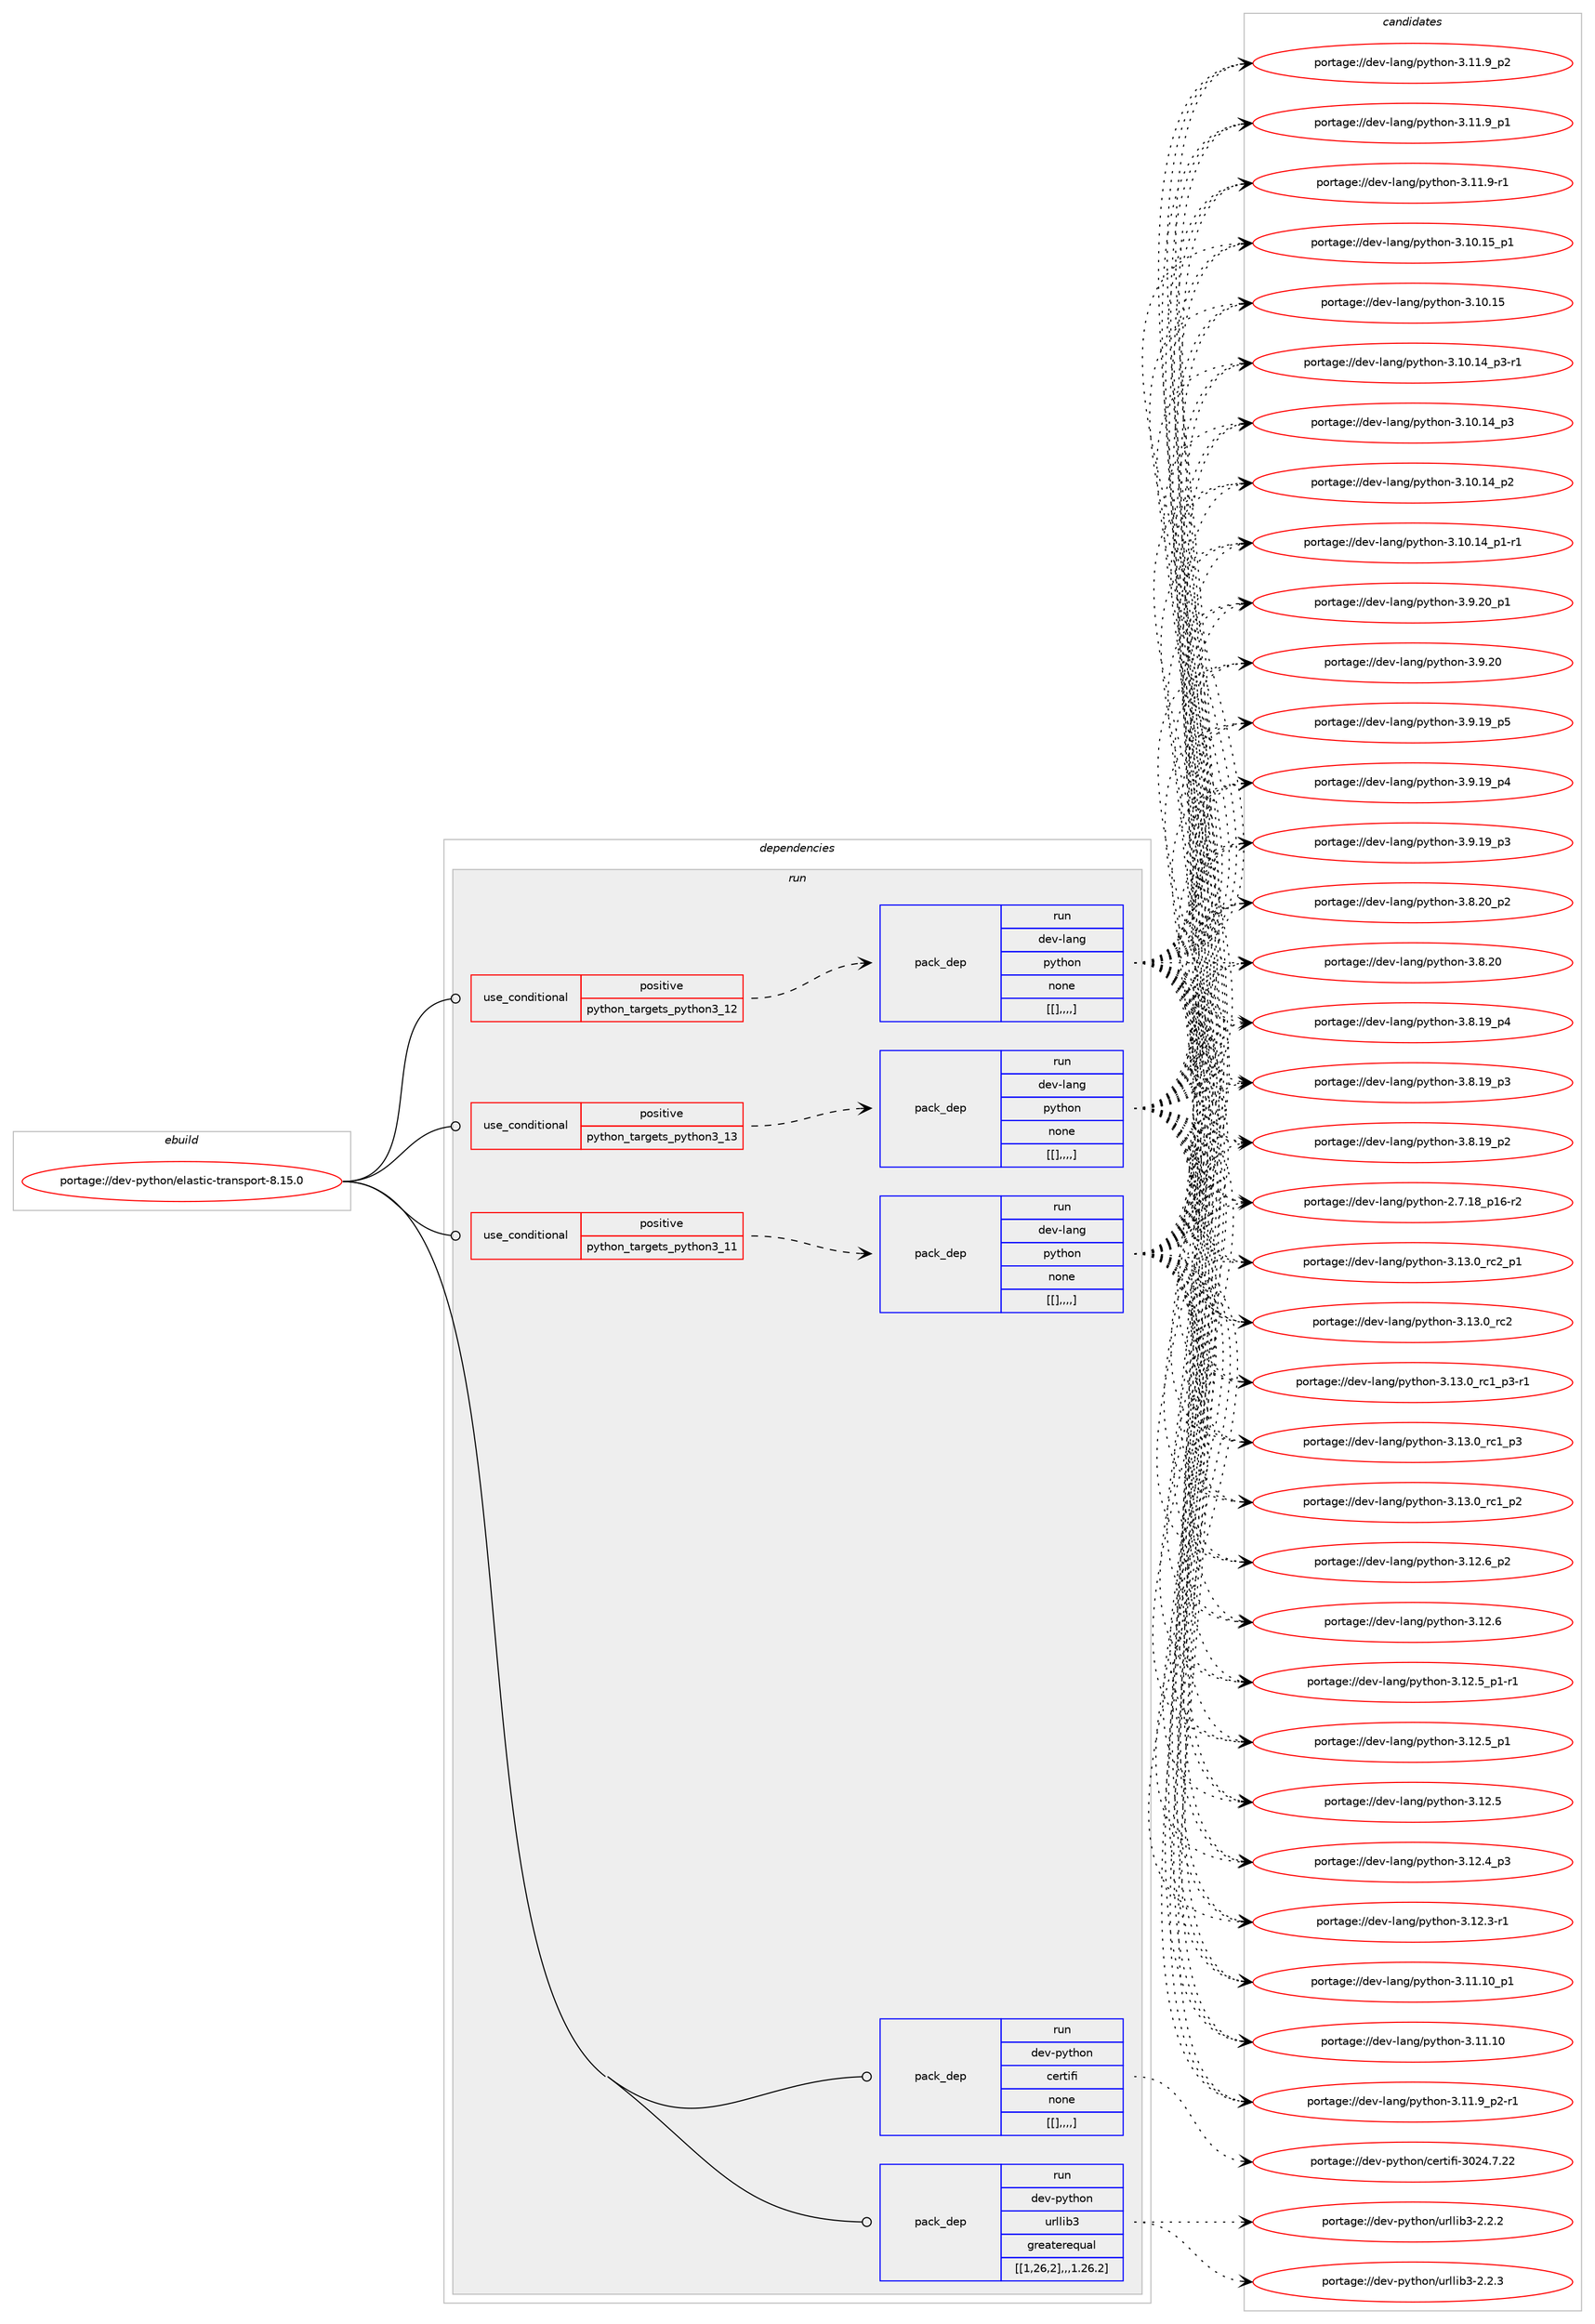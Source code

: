 digraph prolog {

# *************
# Graph options
# *************

newrank=true;
concentrate=true;
compound=true;
graph [rankdir=LR,fontname=Helvetica,fontsize=10,ranksep=1.5];#, ranksep=2.5, nodesep=0.2];
edge  [arrowhead=vee];
node  [fontname=Helvetica,fontsize=10];

# **********
# The ebuild
# **********

subgraph cluster_leftcol {
color=gray;
label=<<i>ebuild</i>>;
id [label="portage://dev-python/elastic-transport-8.15.0", color=red, width=4, href="../dev-python/elastic-transport-8.15.0.svg"];
}

# ****************
# The dependencies
# ****************

subgraph cluster_midcol {
color=gray;
label=<<i>dependencies</i>>;
subgraph cluster_compile {
fillcolor="#eeeeee";
style=filled;
label=<<i>compile</i>>;
}
subgraph cluster_compileandrun {
fillcolor="#eeeeee";
style=filled;
label=<<i>compile and run</i>>;
}
subgraph cluster_run {
fillcolor="#eeeeee";
style=filled;
label=<<i>run</i>>;
subgraph cond33681 {
dependency147502 [label=<<TABLE BORDER="0" CELLBORDER="1" CELLSPACING="0" CELLPADDING="4"><TR><TD ROWSPAN="3" CELLPADDING="10">use_conditional</TD></TR><TR><TD>positive</TD></TR><TR><TD>python_targets_python3_11</TD></TR></TABLE>>, shape=none, color=red];
subgraph pack112608 {
dependency147503 [label=<<TABLE BORDER="0" CELLBORDER="1" CELLSPACING="0" CELLPADDING="4" WIDTH="220"><TR><TD ROWSPAN="6" CELLPADDING="30">pack_dep</TD></TR><TR><TD WIDTH="110">run</TD></TR><TR><TD>dev-lang</TD></TR><TR><TD>python</TD></TR><TR><TD>none</TD></TR><TR><TD>[[],,,,]</TD></TR></TABLE>>, shape=none, color=blue];
}
dependency147502:e -> dependency147503:w [weight=20,style="dashed",arrowhead="vee"];
}
id:e -> dependency147502:w [weight=20,style="solid",arrowhead="odot"];
subgraph cond33682 {
dependency147504 [label=<<TABLE BORDER="0" CELLBORDER="1" CELLSPACING="0" CELLPADDING="4"><TR><TD ROWSPAN="3" CELLPADDING="10">use_conditional</TD></TR><TR><TD>positive</TD></TR><TR><TD>python_targets_python3_12</TD></TR></TABLE>>, shape=none, color=red];
subgraph pack112609 {
dependency147505 [label=<<TABLE BORDER="0" CELLBORDER="1" CELLSPACING="0" CELLPADDING="4" WIDTH="220"><TR><TD ROWSPAN="6" CELLPADDING="30">pack_dep</TD></TR><TR><TD WIDTH="110">run</TD></TR><TR><TD>dev-lang</TD></TR><TR><TD>python</TD></TR><TR><TD>none</TD></TR><TR><TD>[[],,,,]</TD></TR></TABLE>>, shape=none, color=blue];
}
dependency147504:e -> dependency147505:w [weight=20,style="dashed",arrowhead="vee"];
}
id:e -> dependency147504:w [weight=20,style="solid",arrowhead="odot"];
subgraph cond33683 {
dependency147506 [label=<<TABLE BORDER="0" CELLBORDER="1" CELLSPACING="0" CELLPADDING="4"><TR><TD ROWSPAN="3" CELLPADDING="10">use_conditional</TD></TR><TR><TD>positive</TD></TR><TR><TD>python_targets_python3_13</TD></TR></TABLE>>, shape=none, color=red];
subgraph pack112610 {
dependency147507 [label=<<TABLE BORDER="0" CELLBORDER="1" CELLSPACING="0" CELLPADDING="4" WIDTH="220"><TR><TD ROWSPAN="6" CELLPADDING="30">pack_dep</TD></TR><TR><TD WIDTH="110">run</TD></TR><TR><TD>dev-lang</TD></TR><TR><TD>python</TD></TR><TR><TD>none</TD></TR><TR><TD>[[],,,,]</TD></TR></TABLE>>, shape=none, color=blue];
}
dependency147506:e -> dependency147507:w [weight=20,style="dashed",arrowhead="vee"];
}
id:e -> dependency147506:w [weight=20,style="solid",arrowhead="odot"];
subgraph pack112611 {
dependency147508 [label=<<TABLE BORDER="0" CELLBORDER="1" CELLSPACING="0" CELLPADDING="4" WIDTH="220"><TR><TD ROWSPAN="6" CELLPADDING="30">pack_dep</TD></TR><TR><TD WIDTH="110">run</TD></TR><TR><TD>dev-python</TD></TR><TR><TD>certifi</TD></TR><TR><TD>none</TD></TR><TR><TD>[[],,,,]</TD></TR></TABLE>>, shape=none, color=blue];
}
id:e -> dependency147508:w [weight=20,style="solid",arrowhead="odot"];
subgraph pack112612 {
dependency147509 [label=<<TABLE BORDER="0" CELLBORDER="1" CELLSPACING="0" CELLPADDING="4" WIDTH="220"><TR><TD ROWSPAN="6" CELLPADDING="30">pack_dep</TD></TR><TR><TD WIDTH="110">run</TD></TR><TR><TD>dev-python</TD></TR><TR><TD>urllib3</TD></TR><TR><TD>greaterequal</TD></TR><TR><TD>[[1,26,2],,,1.26.2]</TD></TR></TABLE>>, shape=none, color=blue];
}
id:e -> dependency147509:w [weight=20,style="solid",arrowhead="odot"];
}
}

# **************
# The candidates
# **************

subgraph cluster_choices {
rank=same;
color=gray;
label=<<i>candidates</i>>;

subgraph choice112608 {
color=black;
nodesep=1;
choice100101118451089711010347112121116104111110455146495146489511499509511249 [label="portage://dev-lang/python-3.13.0_rc2_p1", color=red, width=4,href="../dev-lang/python-3.13.0_rc2_p1.svg"];
choice10010111845108971101034711212111610411111045514649514648951149950 [label="portage://dev-lang/python-3.13.0_rc2", color=red, width=4,href="../dev-lang/python-3.13.0_rc2.svg"];
choice1001011184510897110103471121211161041111104551464951464895114994995112514511449 [label="portage://dev-lang/python-3.13.0_rc1_p3-r1", color=red, width=4,href="../dev-lang/python-3.13.0_rc1_p3-r1.svg"];
choice100101118451089711010347112121116104111110455146495146489511499499511251 [label="portage://dev-lang/python-3.13.0_rc1_p3", color=red, width=4,href="../dev-lang/python-3.13.0_rc1_p3.svg"];
choice100101118451089711010347112121116104111110455146495146489511499499511250 [label="portage://dev-lang/python-3.13.0_rc1_p2", color=red, width=4,href="../dev-lang/python-3.13.0_rc1_p2.svg"];
choice100101118451089711010347112121116104111110455146495046549511250 [label="portage://dev-lang/python-3.12.6_p2", color=red, width=4,href="../dev-lang/python-3.12.6_p2.svg"];
choice10010111845108971101034711212111610411111045514649504654 [label="portage://dev-lang/python-3.12.6", color=red, width=4,href="../dev-lang/python-3.12.6.svg"];
choice1001011184510897110103471121211161041111104551464950465395112494511449 [label="portage://dev-lang/python-3.12.5_p1-r1", color=red, width=4,href="../dev-lang/python-3.12.5_p1-r1.svg"];
choice100101118451089711010347112121116104111110455146495046539511249 [label="portage://dev-lang/python-3.12.5_p1", color=red, width=4,href="../dev-lang/python-3.12.5_p1.svg"];
choice10010111845108971101034711212111610411111045514649504653 [label="portage://dev-lang/python-3.12.5", color=red, width=4,href="../dev-lang/python-3.12.5.svg"];
choice100101118451089711010347112121116104111110455146495046529511251 [label="portage://dev-lang/python-3.12.4_p3", color=red, width=4,href="../dev-lang/python-3.12.4_p3.svg"];
choice100101118451089711010347112121116104111110455146495046514511449 [label="portage://dev-lang/python-3.12.3-r1", color=red, width=4,href="../dev-lang/python-3.12.3-r1.svg"];
choice10010111845108971101034711212111610411111045514649494649489511249 [label="portage://dev-lang/python-3.11.10_p1", color=red, width=4,href="../dev-lang/python-3.11.10_p1.svg"];
choice1001011184510897110103471121211161041111104551464949464948 [label="portage://dev-lang/python-3.11.10", color=red, width=4,href="../dev-lang/python-3.11.10.svg"];
choice1001011184510897110103471121211161041111104551464949465795112504511449 [label="portage://dev-lang/python-3.11.9_p2-r1", color=red, width=4,href="../dev-lang/python-3.11.9_p2-r1.svg"];
choice100101118451089711010347112121116104111110455146494946579511250 [label="portage://dev-lang/python-3.11.9_p2", color=red, width=4,href="../dev-lang/python-3.11.9_p2.svg"];
choice100101118451089711010347112121116104111110455146494946579511249 [label="portage://dev-lang/python-3.11.9_p1", color=red, width=4,href="../dev-lang/python-3.11.9_p1.svg"];
choice100101118451089711010347112121116104111110455146494946574511449 [label="portage://dev-lang/python-3.11.9-r1", color=red, width=4,href="../dev-lang/python-3.11.9-r1.svg"];
choice10010111845108971101034711212111610411111045514649484649539511249 [label="portage://dev-lang/python-3.10.15_p1", color=red, width=4,href="../dev-lang/python-3.10.15_p1.svg"];
choice1001011184510897110103471121211161041111104551464948464953 [label="portage://dev-lang/python-3.10.15", color=red, width=4,href="../dev-lang/python-3.10.15.svg"];
choice100101118451089711010347112121116104111110455146494846495295112514511449 [label="portage://dev-lang/python-3.10.14_p3-r1", color=red, width=4,href="../dev-lang/python-3.10.14_p3-r1.svg"];
choice10010111845108971101034711212111610411111045514649484649529511251 [label="portage://dev-lang/python-3.10.14_p3", color=red, width=4,href="../dev-lang/python-3.10.14_p3.svg"];
choice10010111845108971101034711212111610411111045514649484649529511250 [label="portage://dev-lang/python-3.10.14_p2", color=red, width=4,href="../dev-lang/python-3.10.14_p2.svg"];
choice100101118451089711010347112121116104111110455146494846495295112494511449 [label="portage://dev-lang/python-3.10.14_p1-r1", color=red, width=4,href="../dev-lang/python-3.10.14_p1-r1.svg"];
choice100101118451089711010347112121116104111110455146574650489511249 [label="portage://dev-lang/python-3.9.20_p1", color=red, width=4,href="../dev-lang/python-3.9.20_p1.svg"];
choice10010111845108971101034711212111610411111045514657465048 [label="portage://dev-lang/python-3.9.20", color=red, width=4,href="../dev-lang/python-3.9.20.svg"];
choice100101118451089711010347112121116104111110455146574649579511253 [label="portage://dev-lang/python-3.9.19_p5", color=red, width=4,href="../dev-lang/python-3.9.19_p5.svg"];
choice100101118451089711010347112121116104111110455146574649579511252 [label="portage://dev-lang/python-3.9.19_p4", color=red, width=4,href="../dev-lang/python-3.9.19_p4.svg"];
choice100101118451089711010347112121116104111110455146574649579511251 [label="portage://dev-lang/python-3.9.19_p3", color=red, width=4,href="../dev-lang/python-3.9.19_p3.svg"];
choice100101118451089711010347112121116104111110455146564650489511250 [label="portage://dev-lang/python-3.8.20_p2", color=red, width=4,href="../dev-lang/python-3.8.20_p2.svg"];
choice10010111845108971101034711212111610411111045514656465048 [label="portage://dev-lang/python-3.8.20", color=red, width=4,href="../dev-lang/python-3.8.20.svg"];
choice100101118451089711010347112121116104111110455146564649579511252 [label="portage://dev-lang/python-3.8.19_p4", color=red, width=4,href="../dev-lang/python-3.8.19_p4.svg"];
choice100101118451089711010347112121116104111110455146564649579511251 [label="portage://dev-lang/python-3.8.19_p3", color=red, width=4,href="../dev-lang/python-3.8.19_p3.svg"];
choice100101118451089711010347112121116104111110455146564649579511250 [label="portage://dev-lang/python-3.8.19_p2", color=red, width=4,href="../dev-lang/python-3.8.19_p2.svg"];
choice100101118451089711010347112121116104111110455046554649569511249544511450 [label="portage://dev-lang/python-2.7.18_p16-r2", color=red, width=4,href="../dev-lang/python-2.7.18_p16-r2.svg"];
dependency147503:e -> choice100101118451089711010347112121116104111110455146495146489511499509511249:w [style=dotted,weight="100"];
dependency147503:e -> choice10010111845108971101034711212111610411111045514649514648951149950:w [style=dotted,weight="100"];
dependency147503:e -> choice1001011184510897110103471121211161041111104551464951464895114994995112514511449:w [style=dotted,weight="100"];
dependency147503:e -> choice100101118451089711010347112121116104111110455146495146489511499499511251:w [style=dotted,weight="100"];
dependency147503:e -> choice100101118451089711010347112121116104111110455146495146489511499499511250:w [style=dotted,weight="100"];
dependency147503:e -> choice100101118451089711010347112121116104111110455146495046549511250:w [style=dotted,weight="100"];
dependency147503:e -> choice10010111845108971101034711212111610411111045514649504654:w [style=dotted,weight="100"];
dependency147503:e -> choice1001011184510897110103471121211161041111104551464950465395112494511449:w [style=dotted,weight="100"];
dependency147503:e -> choice100101118451089711010347112121116104111110455146495046539511249:w [style=dotted,weight="100"];
dependency147503:e -> choice10010111845108971101034711212111610411111045514649504653:w [style=dotted,weight="100"];
dependency147503:e -> choice100101118451089711010347112121116104111110455146495046529511251:w [style=dotted,weight="100"];
dependency147503:e -> choice100101118451089711010347112121116104111110455146495046514511449:w [style=dotted,weight="100"];
dependency147503:e -> choice10010111845108971101034711212111610411111045514649494649489511249:w [style=dotted,weight="100"];
dependency147503:e -> choice1001011184510897110103471121211161041111104551464949464948:w [style=dotted,weight="100"];
dependency147503:e -> choice1001011184510897110103471121211161041111104551464949465795112504511449:w [style=dotted,weight="100"];
dependency147503:e -> choice100101118451089711010347112121116104111110455146494946579511250:w [style=dotted,weight="100"];
dependency147503:e -> choice100101118451089711010347112121116104111110455146494946579511249:w [style=dotted,weight="100"];
dependency147503:e -> choice100101118451089711010347112121116104111110455146494946574511449:w [style=dotted,weight="100"];
dependency147503:e -> choice10010111845108971101034711212111610411111045514649484649539511249:w [style=dotted,weight="100"];
dependency147503:e -> choice1001011184510897110103471121211161041111104551464948464953:w [style=dotted,weight="100"];
dependency147503:e -> choice100101118451089711010347112121116104111110455146494846495295112514511449:w [style=dotted,weight="100"];
dependency147503:e -> choice10010111845108971101034711212111610411111045514649484649529511251:w [style=dotted,weight="100"];
dependency147503:e -> choice10010111845108971101034711212111610411111045514649484649529511250:w [style=dotted,weight="100"];
dependency147503:e -> choice100101118451089711010347112121116104111110455146494846495295112494511449:w [style=dotted,weight="100"];
dependency147503:e -> choice100101118451089711010347112121116104111110455146574650489511249:w [style=dotted,weight="100"];
dependency147503:e -> choice10010111845108971101034711212111610411111045514657465048:w [style=dotted,weight="100"];
dependency147503:e -> choice100101118451089711010347112121116104111110455146574649579511253:w [style=dotted,weight="100"];
dependency147503:e -> choice100101118451089711010347112121116104111110455146574649579511252:w [style=dotted,weight="100"];
dependency147503:e -> choice100101118451089711010347112121116104111110455146574649579511251:w [style=dotted,weight="100"];
dependency147503:e -> choice100101118451089711010347112121116104111110455146564650489511250:w [style=dotted,weight="100"];
dependency147503:e -> choice10010111845108971101034711212111610411111045514656465048:w [style=dotted,weight="100"];
dependency147503:e -> choice100101118451089711010347112121116104111110455146564649579511252:w [style=dotted,weight="100"];
dependency147503:e -> choice100101118451089711010347112121116104111110455146564649579511251:w [style=dotted,weight="100"];
dependency147503:e -> choice100101118451089711010347112121116104111110455146564649579511250:w [style=dotted,weight="100"];
dependency147503:e -> choice100101118451089711010347112121116104111110455046554649569511249544511450:w [style=dotted,weight="100"];
}
subgraph choice112609 {
color=black;
nodesep=1;
choice100101118451089711010347112121116104111110455146495146489511499509511249 [label="portage://dev-lang/python-3.13.0_rc2_p1", color=red, width=4,href="../dev-lang/python-3.13.0_rc2_p1.svg"];
choice10010111845108971101034711212111610411111045514649514648951149950 [label="portage://dev-lang/python-3.13.0_rc2", color=red, width=4,href="../dev-lang/python-3.13.0_rc2.svg"];
choice1001011184510897110103471121211161041111104551464951464895114994995112514511449 [label="portage://dev-lang/python-3.13.0_rc1_p3-r1", color=red, width=4,href="../dev-lang/python-3.13.0_rc1_p3-r1.svg"];
choice100101118451089711010347112121116104111110455146495146489511499499511251 [label="portage://dev-lang/python-3.13.0_rc1_p3", color=red, width=4,href="../dev-lang/python-3.13.0_rc1_p3.svg"];
choice100101118451089711010347112121116104111110455146495146489511499499511250 [label="portage://dev-lang/python-3.13.0_rc1_p2", color=red, width=4,href="../dev-lang/python-3.13.0_rc1_p2.svg"];
choice100101118451089711010347112121116104111110455146495046549511250 [label="portage://dev-lang/python-3.12.6_p2", color=red, width=4,href="../dev-lang/python-3.12.6_p2.svg"];
choice10010111845108971101034711212111610411111045514649504654 [label="portage://dev-lang/python-3.12.6", color=red, width=4,href="../dev-lang/python-3.12.6.svg"];
choice1001011184510897110103471121211161041111104551464950465395112494511449 [label="portage://dev-lang/python-3.12.5_p1-r1", color=red, width=4,href="../dev-lang/python-3.12.5_p1-r1.svg"];
choice100101118451089711010347112121116104111110455146495046539511249 [label="portage://dev-lang/python-3.12.5_p1", color=red, width=4,href="../dev-lang/python-3.12.5_p1.svg"];
choice10010111845108971101034711212111610411111045514649504653 [label="portage://dev-lang/python-3.12.5", color=red, width=4,href="../dev-lang/python-3.12.5.svg"];
choice100101118451089711010347112121116104111110455146495046529511251 [label="portage://dev-lang/python-3.12.4_p3", color=red, width=4,href="../dev-lang/python-3.12.4_p3.svg"];
choice100101118451089711010347112121116104111110455146495046514511449 [label="portage://dev-lang/python-3.12.3-r1", color=red, width=4,href="../dev-lang/python-3.12.3-r1.svg"];
choice10010111845108971101034711212111610411111045514649494649489511249 [label="portage://dev-lang/python-3.11.10_p1", color=red, width=4,href="../dev-lang/python-3.11.10_p1.svg"];
choice1001011184510897110103471121211161041111104551464949464948 [label="portage://dev-lang/python-3.11.10", color=red, width=4,href="../dev-lang/python-3.11.10.svg"];
choice1001011184510897110103471121211161041111104551464949465795112504511449 [label="portage://dev-lang/python-3.11.9_p2-r1", color=red, width=4,href="../dev-lang/python-3.11.9_p2-r1.svg"];
choice100101118451089711010347112121116104111110455146494946579511250 [label="portage://dev-lang/python-3.11.9_p2", color=red, width=4,href="../dev-lang/python-3.11.9_p2.svg"];
choice100101118451089711010347112121116104111110455146494946579511249 [label="portage://dev-lang/python-3.11.9_p1", color=red, width=4,href="../dev-lang/python-3.11.9_p1.svg"];
choice100101118451089711010347112121116104111110455146494946574511449 [label="portage://dev-lang/python-3.11.9-r1", color=red, width=4,href="../dev-lang/python-3.11.9-r1.svg"];
choice10010111845108971101034711212111610411111045514649484649539511249 [label="portage://dev-lang/python-3.10.15_p1", color=red, width=4,href="../dev-lang/python-3.10.15_p1.svg"];
choice1001011184510897110103471121211161041111104551464948464953 [label="portage://dev-lang/python-3.10.15", color=red, width=4,href="../dev-lang/python-3.10.15.svg"];
choice100101118451089711010347112121116104111110455146494846495295112514511449 [label="portage://dev-lang/python-3.10.14_p3-r1", color=red, width=4,href="../dev-lang/python-3.10.14_p3-r1.svg"];
choice10010111845108971101034711212111610411111045514649484649529511251 [label="portage://dev-lang/python-3.10.14_p3", color=red, width=4,href="../dev-lang/python-3.10.14_p3.svg"];
choice10010111845108971101034711212111610411111045514649484649529511250 [label="portage://dev-lang/python-3.10.14_p2", color=red, width=4,href="../dev-lang/python-3.10.14_p2.svg"];
choice100101118451089711010347112121116104111110455146494846495295112494511449 [label="portage://dev-lang/python-3.10.14_p1-r1", color=red, width=4,href="../dev-lang/python-3.10.14_p1-r1.svg"];
choice100101118451089711010347112121116104111110455146574650489511249 [label="portage://dev-lang/python-3.9.20_p1", color=red, width=4,href="../dev-lang/python-3.9.20_p1.svg"];
choice10010111845108971101034711212111610411111045514657465048 [label="portage://dev-lang/python-3.9.20", color=red, width=4,href="../dev-lang/python-3.9.20.svg"];
choice100101118451089711010347112121116104111110455146574649579511253 [label="portage://dev-lang/python-3.9.19_p5", color=red, width=4,href="../dev-lang/python-3.9.19_p5.svg"];
choice100101118451089711010347112121116104111110455146574649579511252 [label="portage://dev-lang/python-3.9.19_p4", color=red, width=4,href="../dev-lang/python-3.9.19_p4.svg"];
choice100101118451089711010347112121116104111110455146574649579511251 [label="portage://dev-lang/python-3.9.19_p3", color=red, width=4,href="../dev-lang/python-3.9.19_p3.svg"];
choice100101118451089711010347112121116104111110455146564650489511250 [label="portage://dev-lang/python-3.8.20_p2", color=red, width=4,href="../dev-lang/python-3.8.20_p2.svg"];
choice10010111845108971101034711212111610411111045514656465048 [label="portage://dev-lang/python-3.8.20", color=red, width=4,href="../dev-lang/python-3.8.20.svg"];
choice100101118451089711010347112121116104111110455146564649579511252 [label="portage://dev-lang/python-3.8.19_p4", color=red, width=4,href="../dev-lang/python-3.8.19_p4.svg"];
choice100101118451089711010347112121116104111110455146564649579511251 [label="portage://dev-lang/python-3.8.19_p3", color=red, width=4,href="../dev-lang/python-3.8.19_p3.svg"];
choice100101118451089711010347112121116104111110455146564649579511250 [label="portage://dev-lang/python-3.8.19_p2", color=red, width=4,href="../dev-lang/python-3.8.19_p2.svg"];
choice100101118451089711010347112121116104111110455046554649569511249544511450 [label="portage://dev-lang/python-2.7.18_p16-r2", color=red, width=4,href="../dev-lang/python-2.7.18_p16-r2.svg"];
dependency147505:e -> choice100101118451089711010347112121116104111110455146495146489511499509511249:w [style=dotted,weight="100"];
dependency147505:e -> choice10010111845108971101034711212111610411111045514649514648951149950:w [style=dotted,weight="100"];
dependency147505:e -> choice1001011184510897110103471121211161041111104551464951464895114994995112514511449:w [style=dotted,weight="100"];
dependency147505:e -> choice100101118451089711010347112121116104111110455146495146489511499499511251:w [style=dotted,weight="100"];
dependency147505:e -> choice100101118451089711010347112121116104111110455146495146489511499499511250:w [style=dotted,weight="100"];
dependency147505:e -> choice100101118451089711010347112121116104111110455146495046549511250:w [style=dotted,weight="100"];
dependency147505:e -> choice10010111845108971101034711212111610411111045514649504654:w [style=dotted,weight="100"];
dependency147505:e -> choice1001011184510897110103471121211161041111104551464950465395112494511449:w [style=dotted,weight="100"];
dependency147505:e -> choice100101118451089711010347112121116104111110455146495046539511249:w [style=dotted,weight="100"];
dependency147505:e -> choice10010111845108971101034711212111610411111045514649504653:w [style=dotted,weight="100"];
dependency147505:e -> choice100101118451089711010347112121116104111110455146495046529511251:w [style=dotted,weight="100"];
dependency147505:e -> choice100101118451089711010347112121116104111110455146495046514511449:w [style=dotted,weight="100"];
dependency147505:e -> choice10010111845108971101034711212111610411111045514649494649489511249:w [style=dotted,weight="100"];
dependency147505:e -> choice1001011184510897110103471121211161041111104551464949464948:w [style=dotted,weight="100"];
dependency147505:e -> choice1001011184510897110103471121211161041111104551464949465795112504511449:w [style=dotted,weight="100"];
dependency147505:e -> choice100101118451089711010347112121116104111110455146494946579511250:w [style=dotted,weight="100"];
dependency147505:e -> choice100101118451089711010347112121116104111110455146494946579511249:w [style=dotted,weight="100"];
dependency147505:e -> choice100101118451089711010347112121116104111110455146494946574511449:w [style=dotted,weight="100"];
dependency147505:e -> choice10010111845108971101034711212111610411111045514649484649539511249:w [style=dotted,weight="100"];
dependency147505:e -> choice1001011184510897110103471121211161041111104551464948464953:w [style=dotted,weight="100"];
dependency147505:e -> choice100101118451089711010347112121116104111110455146494846495295112514511449:w [style=dotted,weight="100"];
dependency147505:e -> choice10010111845108971101034711212111610411111045514649484649529511251:w [style=dotted,weight="100"];
dependency147505:e -> choice10010111845108971101034711212111610411111045514649484649529511250:w [style=dotted,weight="100"];
dependency147505:e -> choice100101118451089711010347112121116104111110455146494846495295112494511449:w [style=dotted,weight="100"];
dependency147505:e -> choice100101118451089711010347112121116104111110455146574650489511249:w [style=dotted,weight="100"];
dependency147505:e -> choice10010111845108971101034711212111610411111045514657465048:w [style=dotted,weight="100"];
dependency147505:e -> choice100101118451089711010347112121116104111110455146574649579511253:w [style=dotted,weight="100"];
dependency147505:e -> choice100101118451089711010347112121116104111110455146574649579511252:w [style=dotted,weight="100"];
dependency147505:e -> choice100101118451089711010347112121116104111110455146574649579511251:w [style=dotted,weight="100"];
dependency147505:e -> choice100101118451089711010347112121116104111110455146564650489511250:w [style=dotted,weight="100"];
dependency147505:e -> choice10010111845108971101034711212111610411111045514656465048:w [style=dotted,weight="100"];
dependency147505:e -> choice100101118451089711010347112121116104111110455146564649579511252:w [style=dotted,weight="100"];
dependency147505:e -> choice100101118451089711010347112121116104111110455146564649579511251:w [style=dotted,weight="100"];
dependency147505:e -> choice100101118451089711010347112121116104111110455146564649579511250:w [style=dotted,weight="100"];
dependency147505:e -> choice100101118451089711010347112121116104111110455046554649569511249544511450:w [style=dotted,weight="100"];
}
subgraph choice112610 {
color=black;
nodesep=1;
choice100101118451089711010347112121116104111110455146495146489511499509511249 [label="portage://dev-lang/python-3.13.0_rc2_p1", color=red, width=4,href="../dev-lang/python-3.13.0_rc2_p1.svg"];
choice10010111845108971101034711212111610411111045514649514648951149950 [label="portage://dev-lang/python-3.13.0_rc2", color=red, width=4,href="../dev-lang/python-3.13.0_rc2.svg"];
choice1001011184510897110103471121211161041111104551464951464895114994995112514511449 [label="portage://dev-lang/python-3.13.0_rc1_p3-r1", color=red, width=4,href="../dev-lang/python-3.13.0_rc1_p3-r1.svg"];
choice100101118451089711010347112121116104111110455146495146489511499499511251 [label="portage://dev-lang/python-3.13.0_rc1_p3", color=red, width=4,href="../dev-lang/python-3.13.0_rc1_p3.svg"];
choice100101118451089711010347112121116104111110455146495146489511499499511250 [label="portage://dev-lang/python-3.13.0_rc1_p2", color=red, width=4,href="../dev-lang/python-3.13.0_rc1_p2.svg"];
choice100101118451089711010347112121116104111110455146495046549511250 [label="portage://dev-lang/python-3.12.6_p2", color=red, width=4,href="../dev-lang/python-3.12.6_p2.svg"];
choice10010111845108971101034711212111610411111045514649504654 [label="portage://dev-lang/python-3.12.6", color=red, width=4,href="../dev-lang/python-3.12.6.svg"];
choice1001011184510897110103471121211161041111104551464950465395112494511449 [label="portage://dev-lang/python-3.12.5_p1-r1", color=red, width=4,href="../dev-lang/python-3.12.5_p1-r1.svg"];
choice100101118451089711010347112121116104111110455146495046539511249 [label="portage://dev-lang/python-3.12.5_p1", color=red, width=4,href="../dev-lang/python-3.12.5_p1.svg"];
choice10010111845108971101034711212111610411111045514649504653 [label="portage://dev-lang/python-3.12.5", color=red, width=4,href="../dev-lang/python-3.12.5.svg"];
choice100101118451089711010347112121116104111110455146495046529511251 [label="portage://dev-lang/python-3.12.4_p3", color=red, width=4,href="../dev-lang/python-3.12.4_p3.svg"];
choice100101118451089711010347112121116104111110455146495046514511449 [label="portage://dev-lang/python-3.12.3-r1", color=red, width=4,href="../dev-lang/python-3.12.3-r1.svg"];
choice10010111845108971101034711212111610411111045514649494649489511249 [label="portage://dev-lang/python-3.11.10_p1", color=red, width=4,href="../dev-lang/python-3.11.10_p1.svg"];
choice1001011184510897110103471121211161041111104551464949464948 [label="portage://dev-lang/python-3.11.10", color=red, width=4,href="../dev-lang/python-3.11.10.svg"];
choice1001011184510897110103471121211161041111104551464949465795112504511449 [label="portage://dev-lang/python-3.11.9_p2-r1", color=red, width=4,href="../dev-lang/python-3.11.9_p2-r1.svg"];
choice100101118451089711010347112121116104111110455146494946579511250 [label="portage://dev-lang/python-3.11.9_p2", color=red, width=4,href="../dev-lang/python-3.11.9_p2.svg"];
choice100101118451089711010347112121116104111110455146494946579511249 [label="portage://dev-lang/python-3.11.9_p1", color=red, width=4,href="../dev-lang/python-3.11.9_p1.svg"];
choice100101118451089711010347112121116104111110455146494946574511449 [label="portage://dev-lang/python-3.11.9-r1", color=red, width=4,href="../dev-lang/python-3.11.9-r1.svg"];
choice10010111845108971101034711212111610411111045514649484649539511249 [label="portage://dev-lang/python-3.10.15_p1", color=red, width=4,href="../dev-lang/python-3.10.15_p1.svg"];
choice1001011184510897110103471121211161041111104551464948464953 [label="portage://dev-lang/python-3.10.15", color=red, width=4,href="../dev-lang/python-3.10.15.svg"];
choice100101118451089711010347112121116104111110455146494846495295112514511449 [label="portage://dev-lang/python-3.10.14_p3-r1", color=red, width=4,href="../dev-lang/python-3.10.14_p3-r1.svg"];
choice10010111845108971101034711212111610411111045514649484649529511251 [label="portage://dev-lang/python-3.10.14_p3", color=red, width=4,href="../dev-lang/python-3.10.14_p3.svg"];
choice10010111845108971101034711212111610411111045514649484649529511250 [label="portage://dev-lang/python-3.10.14_p2", color=red, width=4,href="../dev-lang/python-3.10.14_p2.svg"];
choice100101118451089711010347112121116104111110455146494846495295112494511449 [label="portage://dev-lang/python-3.10.14_p1-r1", color=red, width=4,href="../dev-lang/python-3.10.14_p1-r1.svg"];
choice100101118451089711010347112121116104111110455146574650489511249 [label="portage://dev-lang/python-3.9.20_p1", color=red, width=4,href="../dev-lang/python-3.9.20_p1.svg"];
choice10010111845108971101034711212111610411111045514657465048 [label="portage://dev-lang/python-3.9.20", color=red, width=4,href="../dev-lang/python-3.9.20.svg"];
choice100101118451089711010347112121116104111110455146574649579511253 [label="portage://dev-lang/python-3.9.19_p5", color=red, width=4,href="../dev-lang/python-3.9.19_p5.svg"];
choice100101118451089711010347112121116104111110455146574649579511252 [label="portage://dev-lang/python-3.9.19_p4", color=red, width=4,href="../dev-lang/python-3.9.19_p4.svg"];
choice100101118451089711010347112121116104111110455146574649579511251 [label="portage://dev-lang/python-3.9.19_p3", color=red, width=4,href="../dev-lang/python-3.9.19_p3.svg"];
choice100101118451089711010347112121116104111110455146564650489511250 [label="portage://dev-lang/python-3.8.20_p2", color=red, width=4,href="../dev-lang/python-3.8.20_p2.svg"];
choice10010111845108971101034711212111610411111045514656465048 [label="portage://dev-lang/python-3.8.20", color=red, width=4,href="../dev-lang/python-3.8.20.svg"];
choice100101118451089711010347112121116104111110455146564649579511252 [label="portage://dev-lang/python-3.8.19_p4", color=red, width=4,href="../dev-lang/python-3.8.19_p4.svg"];
choice100101118451089711010347112121116104111110455146564649579511251 [label="portage://dev-lang/python-3.8.19_p3", color=red, width=4,href="../dev-lang/python-3.8.19_p3.svg"];
choice100101118451089711010347112121116104111110455146564649579511250 [label="portage://dev-lang/python-3.8.19_p2", color=red, width=4,href="../dev-lang/python-3.8.19_p2.svg"];
choice100101118451089711010347112121116104111110455046554649569511249544511450 [label="portage://dev-lang/python-2.7.18_p16-r2", color=red, width=4,href="../dev-lang/python-2.7.18_p16-r2.svg"];
dependency147507:e -> choice100101118451089711010347112121116104111110455146495146489511499509511249:w [style=dotted,weight="100"];
dependency147507:e -> choice10010111845108971101034711212111610411111045514649514648951149950:w [style=dotted,weight="100"];
dependency147507:e -> choice1001011184510897110103471121211161041111104551464951464895114994995112514511449:w [style=dotted,weight="100"];
dependency147507:e -> choice100101118451089711010347112121116104111110455146495146489511499499511251:w [style=dotted,weight="100"];
dependency147507:e -> choice100101118451089711010347112121116104111110455146495146489511499499511250:w [style=dotted,weight="100"];
dependency147507:e -> choice100101118451089711010347112121116104111110455146495046549511250:w [style=dotted,weight="100"];
dependency147507:e -> choice10010111845108971101034711212111610411111045514649504654:w [style=dotted,weight="100"];
dependency147507:e -> choice1001011184510897110103471121211161041111104551464950465395112494511449:w [style=dotted,weight="100"];
dependency147507:e -> choice100101118451089711010347112121116104111110455146495046539511249:w [style=dotted,weight="100"];
dependency147507:e -> choice10010111845108971101034711212111610411111045514649504653:w [style=dotted,weight="100"];
dependency147507:e -> choice100101118451089711010347112121116104111110455146495046529511251:w [style=dotted,weight="100"];
dependency147507:e -> choice100101118451089711010347112121116104111110455146495046514511449:w [style=dotted,weight="100"];
dependency147507:e -> choice10010111845108971101034711212111610411111045514649494649489511249:w [style=dotted,weight="100"];
dependency147507:e -> choice1001011184510897110103471121211161041111104551464949464948:w [style=dotted,weight="100"];
dependency147507:e -> choice1001011184510897110103471121211161041111104551464949465795112504511449:w [style=dotted,weight="100"];
dependency147507:e -> choice100101118451089711010347112121116104111110455146494946579511250:w [style=dotted,weight="100"];
dependency147507:e -> choice100101118451089711010347112121116104111110455146494946579511249:w [style=dotted,weight="100"];
dependency147507:e -> choice100101118451089711010347112121116104111110455146494946574511449:w [style=dotted,weight="100"];
dependency147507:e -> choice10010111845108971101034711212111610411111045514649484649539511249:w [style=dotted,weight="100"];
dependency147507:e -> choice1001011184510897110103471121211161041111104551464948464953:w [style=dotted,weight="100"];
dependency147507:e -> choice100101118451089711010347112121116104111110455146494846495295112514511449:w [style=dotted,weight="100"];
dependency147507:e -> choice10010111845108971101034711212111610411111045514649484649529511251:w [style=dotted,weight="100"];
dependency147507:e -> choice10010111845108971101034711212111610411111045514649484649529511250:w [style=dotted,weight="100"];
dependency147507:e -> choice100101118451089711010347112121116104111110455146494846495295112494511449:w [style=dotted,weight="100"];
dependency147507:e -> choice100101118451089711010347112121116104111110455146574650489511249:w [style=dotted,weight="100"];
dependency147507:e -> choice10010111845108971101034711212111610411111045514657465048:w [style=dotted,weight="100"];
dependency147507:e -> choice100101118451089711010347112121116104111110455146574649579511253:w [style=dotted,weight="100"];
dependency147507:e -> choice100101118451089711010347112121116104111110455146574649579511252:w [style=dotted,weight="100"];
dependency147507:e -> choice100101118451089711010347112121116104111110455146574649579511251:w [style=dotted,weight="100"];
dependency147507:e -> choice100101118451089711010347112121116104111110455146564650489511250:w [style=dotted,weight="100"];
dependency147507:e -> choice10010111845108971101034711212111610411111045514656465048:w [style=dotted,weight="100"];
dependency147507:e -> choice100101118451089711010347112121116104111110455146564649579511252:w [style=dotted,weight="100"];
dependency147507:e -> choice100101118451089711010347112121116104111110455146564649579511251:w [style=dotted,weight="100"];
dependency147507:e -> choice100101118451089711010347112121116104111110455146564649579511250:w [style=dotted,weight="100"];
dependency147507:e -> choice100101118451089711010347112121116104111110455046554649569511249544511450:w [style=dotted,weight="100"];
}
subgraph choice112611 {
color=black;
nodesep=1;
choice10010111845112121116104111110479910111411610510210545514850524655465050 [label="portage://dev-python/certifi-3024.7.22", color=red, width=4,href="../dev-python/certifi-3024.7.22.svg"];
dependency147508:e -> choice10010111845112121116104111110479910111411610510210545514850524655465050:w [style=dotted,weight="100"];
}
subgraph choice112612 {
color=black;
nodesep=1;
choice10010111845112121116104111110471171141081081059851455046504651 [label="portage://dev-python/urllib3-2.2.3", color=red, width=4,href="../dev-python/urllib3-2.2.3.svg"];
choice10010111845112121116104111110471171141081081059851455046504650 [label="portage://dev-python/urllib3-2.2.2", color=red, width=4,href="../dev-python/urllib3-2.2.2.svg"];
dependency147509:e -> choice10010111845112121116104111110471171141081081059851455046504651:w [style=dotted,weight="100"];
dependency147509:e -> choice10010111845112121116104111110471171141081081059851455046504650:w [style=dotted,weight="100"];
}
}

}
